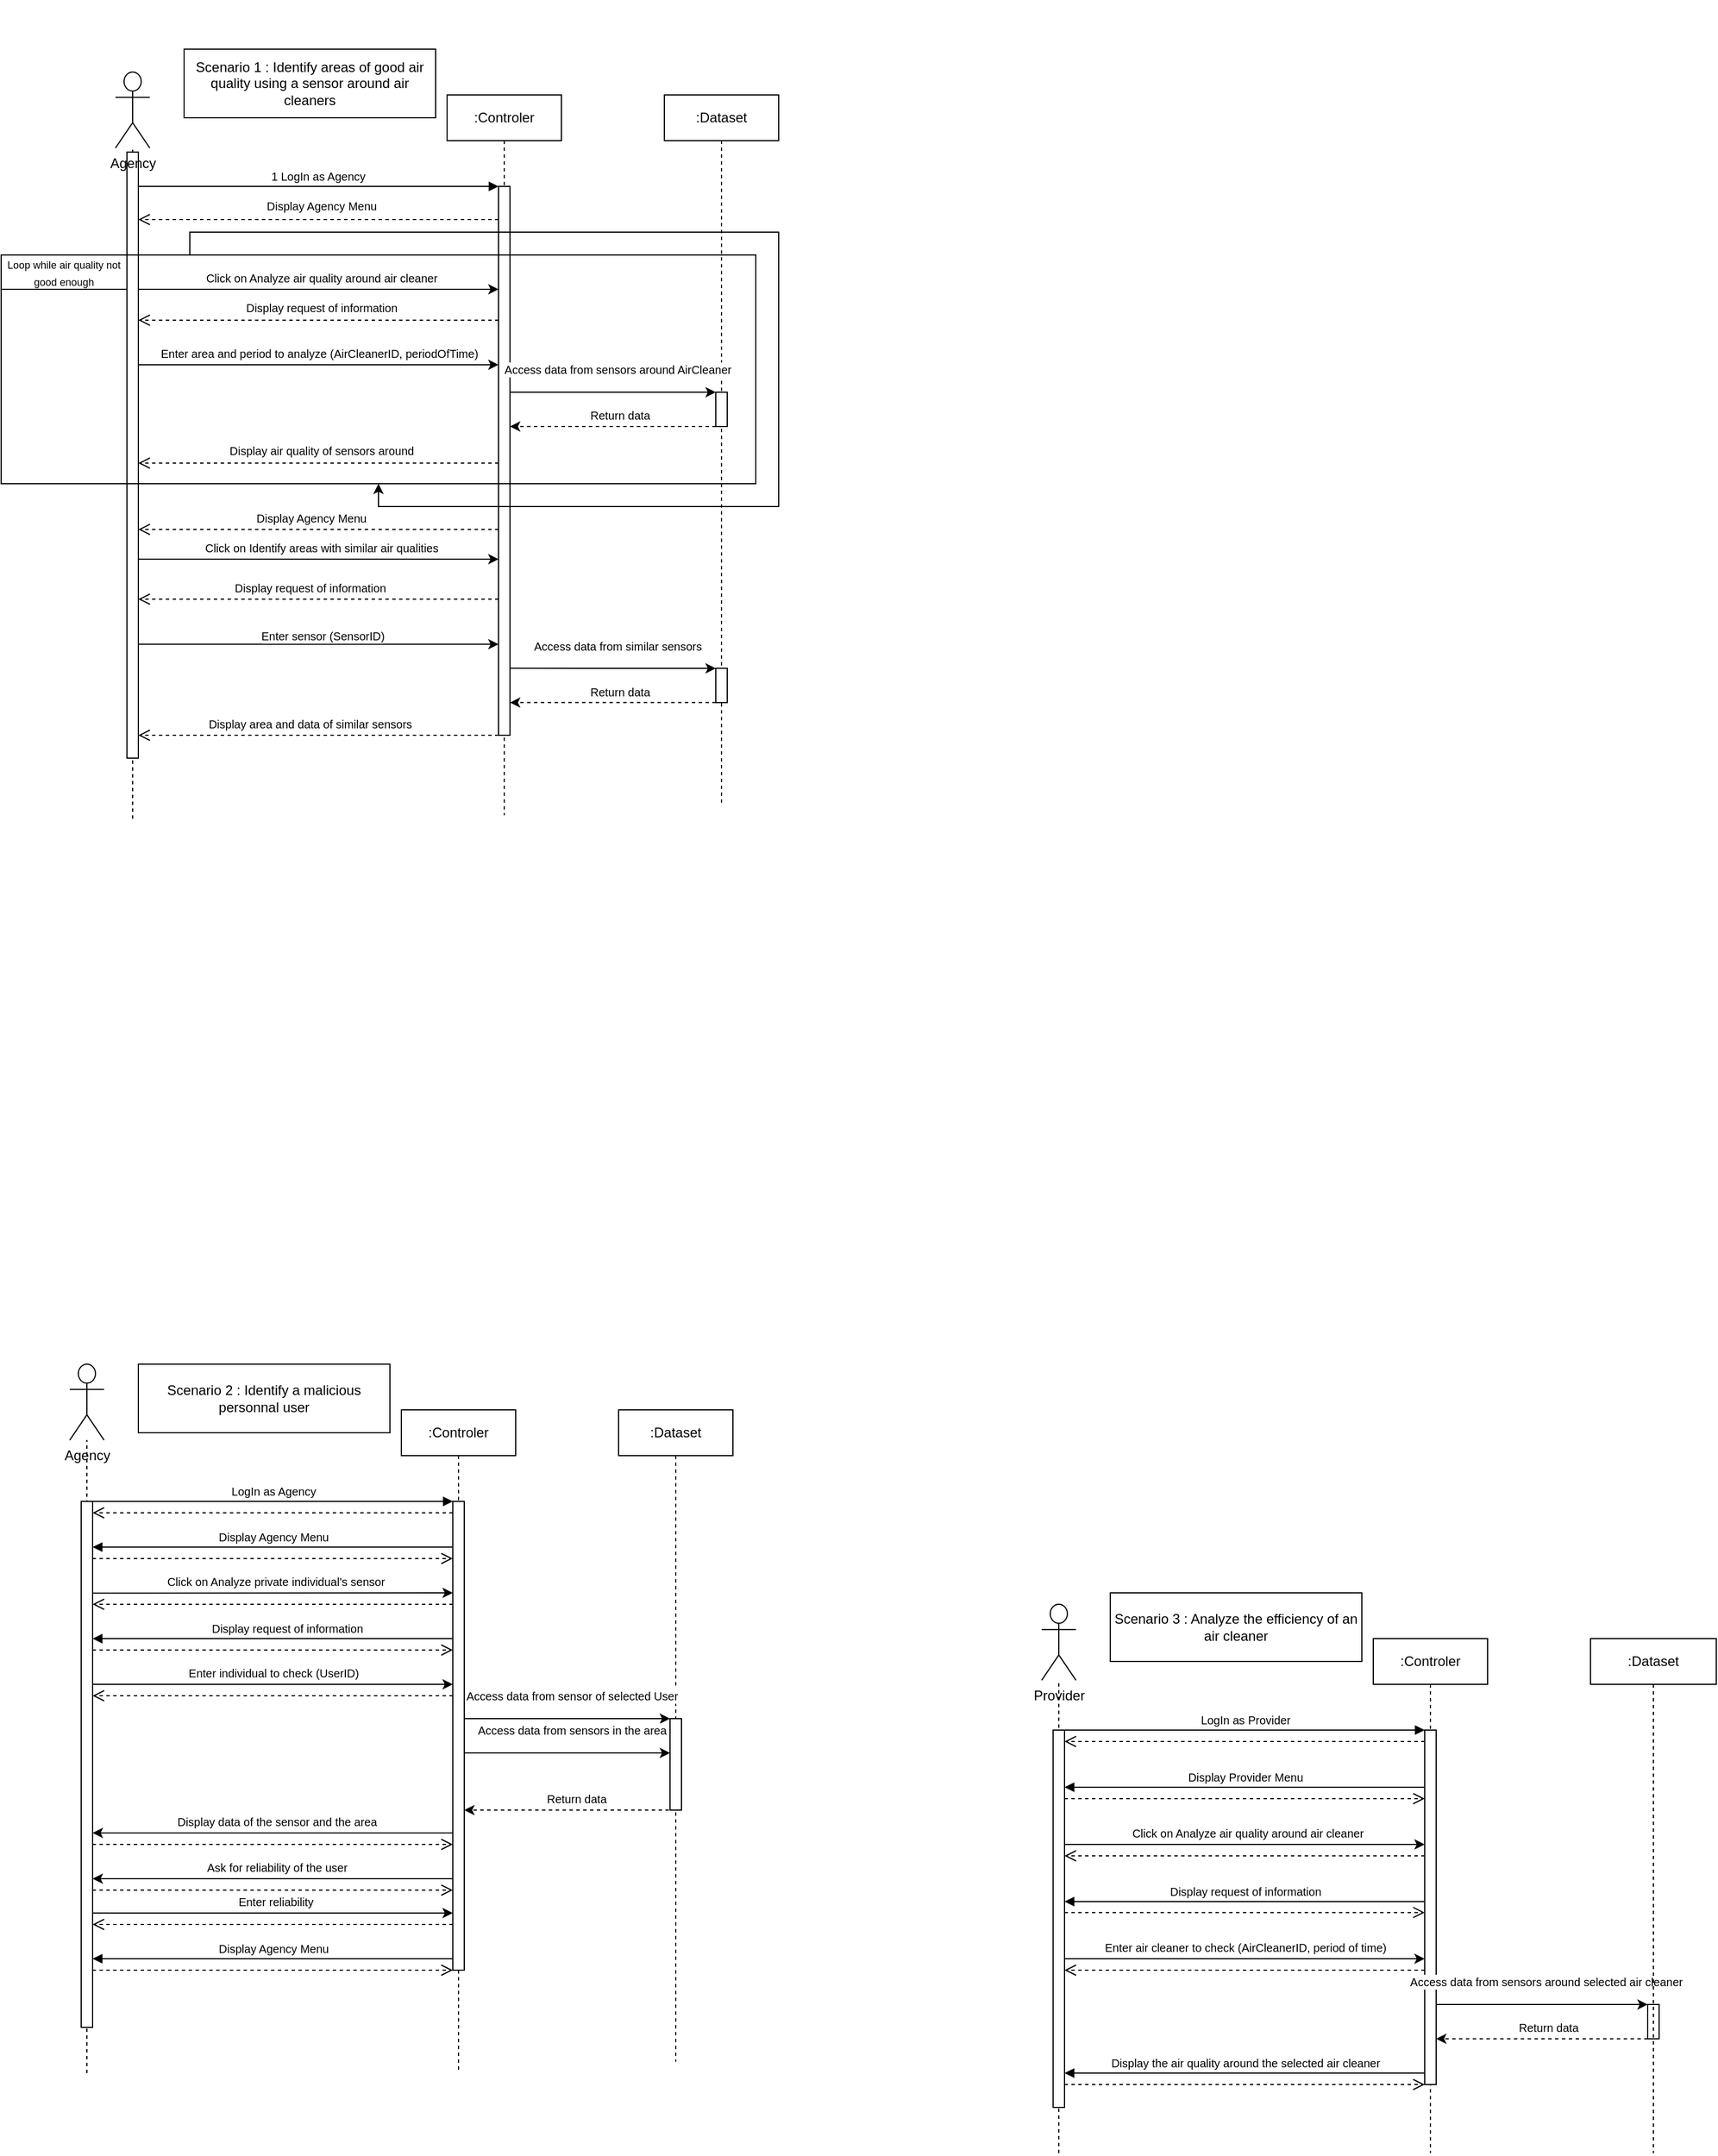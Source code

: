 <mxfile version="24.5.3" type="github">
  <diagram name="Page-1" id="2YBvvXClWsGukQMizWep">
    <mxGraphModel dx="1845" dy="1639" grid="1" gridSize="10" guides="1" tooltips="1" connect="1" arrows="1" fold="1" page="1" pageScale="1" pageWidth="850" pageHeight="1100" math="0" shadow="0">
      <root>
        <mxCell id="0" />
        <mxCell id="1" parent="0" />
        <mxCell id="IGTpVywdScjhedYOJICQ-6" value="" style="endArrow=none;dashed=1;html=1;rounded=0;" parent="1" target="IGTpVywdScjhedYOJICQ-1" edge="1">
          <mxGeometry width="50" height="50" relative="1" as="geometry">
            <mxPoint x="-615" y="693" as="sourcePoint" />
            <mxPoint x="-600" y="123" as="targetPoint" />
          </mxGeometry>
        </mxCell>
        <mxCell id="IGTpVywdScjhedYOJICQ-5" value="" style="group" parent="1" vertex="1" connectable="0">
          <mxGeometry x="-90" y="-23" width="580" height="690" as="geometry" />
        </mxCell>
        <mxCell id="aM9ryv3xv72pqoxQDRHE-2" value="" style="html=1;points=[];perimeter=orthogonalPerimeter;outlineConnect=0;targetShapes=umlLifeline;portConstraint=eastwest;newEdgeStyle={&quot;edgeStyle&quot;:&quot;elbowEdgeStyle&quot;,&quot;elbow&quot;:&quot;vertical&quot;,&quot;curved&quot;:0,&quot;rounded&quot;:0};" parent="IGTpVywdScjhedYOJICQ-5" vertex="1">
          <mxGeometry x="-530" y="133" width="10" height="530" as="geometry" />
        </mxCell>
        <mxCell id="aM9ryv3xv72pqoxQDRHE-7" value="&lt;font style=&quot;font-size: 10px;&quot;&gt;1 LogIn as Agency&lt;/font&gt;" style="html=1;verticalAlign=bottom;endArrow=block;edgeStyle=elbowEdgeStyle;elbow=vertical;curved=0;rounded=0;" parent="IGTpVywdScjhedYOJICQ-5" target="aM9ryv3xv72pqoxQDRHE-6" edge="1">
          <mxGeometry x="-0.002" relative="1" as="geometry">
            <mxPoint x="-520" y="163" as="sourcePoint" />
            <Array as="points">
              <mxPoint x="-290" y="163" />
            </Array>
            <mxPoint as="offset" />
          </mxGeometry>
        </mxCell>
        <mxCell id="IGTpVywdScjhedYOJICQ-1" value="&lt;div&gt;Agency&lt;/div&gt;&lt;div&gt;&lt;br&gt;&lt;/div&gt;" style="shape=umlActor;verticalLabelPosition=bottom;verticalAlign=top;html=1;outlineConnect=0;" parent="IGTpVywdScjhedYOJICQ-5" vertex="1">
          <mxGeometry x="-540" y="63" width="30" height="66.43" as="geometry" />
        </mxCell>
        <mxCell id="IGTpVywdScjhedYOJICQ-22" value="Scenario 1 : Identify areas of good air quality using a sensor around air cleaners" style="rounded=0;whiteSpace=wrap;html=1;" parent="IGTpVywdScjhedYOJICQ-5" vertex="1">
          <mxGeometry x="-480" y="43" width="220" height="60" as="geometry" />
        </mxCell>
        <mxCell id="aM9ryv3xv72pqoxQDRHE-5" value="&lt;div&gt;:Controler&lt;/div&gt;" style="shape=umlLifeline;perimeter=lifelinePerimeter;whiteSpace=wrap;html=1;container=0;dropTarget=0;collapsible=0;recursiveResize=0;outlineConnect=0;portConstraint=eastwest;newEdgeStyle={&quot;edgeStyle&quot;:&quot;elbowEdgeStyle&quot;,&quot;elbow&quot;:&quot;vertical&quot;,&quot;curved&quot;:0,&quot;rounded&quot;:0};" parent="IGTpVywdScjhedYOJICQ-5" vertex="1">
          <mxGeometry x="-250" y="83" width="100" height="630" as="geometry" />
        </mxCell>
        <mxCell id="aM9ryv3xv72pqoxQDRHE-6" value="" style="html=1;points=[];perimeter=orthogonalPerimeter;outlineConnect=0;targetShapes=umlLifeline;portConstraint=eastwest;newEdgeStyle={&quot;edgeStyle&quot;:&quot;elbowEdgeStyle&quot;,&quot;elbow&quot;:&quot;vertical&quot;,&quot;curved&quot;:0,&quot;rounded&quot;:0};" parent="aM9ryv3xv72pqoxQDRHE-5" vertex="1">
          <mxGeometry x="45" y="80" width="10" height="480" as="geometry" />
        </mxCell>
        <mxCell id="IGTpVywdScjhedYOJICQ-28" value="&lt;div&gt;:Dataset&lt;/div&gt;" style="shape=umlLifeline;perimeter=lifelinePerimeter;whiteSpace=wrap;html=1;container=0;dropTarget=0;collapsible=0;recursiveResize=0;outlineConnect=0;portConstraint=eastwest;newEdgeStyle={&quot;edgeStyle&quot;:&quot;elbowEdgeStyle&quot;,&quot;elbow&quot;:&quot;vertical&quot;,&quot;curved&quot;:0,&quot;rounded&quot;:0};" parent="IGTpVywdScjhedYOJICQ-5" vertex="1">
          <mxGeometry x="-60" y="83" width="100" height="620" as="geometry" />
        </mxCell>
        <mxCell id="IGTpVywdScjhedYOJICQ-29" value="" style="html=1;points=[];perimeter=orthogonalPerimeter;outlineConnect=0;targetShapes=umlLifeline;portConstraint=eastwest;newEdgeStyle={&quot;edgeStyle&quot;:&quot;elbowEdgeStyle&quot;,&quot;elbow&quot;:&quot;vertical&quot;,&quot;curved&quot;:0,&quot;rounded&quot;:0};" parent="IGTpVywdScjhedYOJICQ-5" vertex="1">
          <mxGeometry x="-15" y="343" width="10" height="30" as="geometry" />
        </mxCell>
        <mxCell id="IGTpVywdScjhedYOJICQ-8" style="edgeStyle=elbowEdgeStyle;rounded=0;orthogonalLoop=1;jettySize=auto;html=1;elbow=vertical;curved=0;" parent="IGTpVywdScjhedYOJICQ-5" edge="1">
          <mxGeometry relative="1" as="geometry">
            <mxPoint x="-520" y="253.0" as="sourcePoint" />
            <mxPoint x="-205" y="253.0" as="targetPoint" />
          </mxGeometry>
        </mxCell>
        <mxCell id="IGTpVywdScjhedYOJICQ-9" value="&lt;font style=&quot;font-size: 10px;&quot;&gt;Click on Analyze air quality around air cleaner&lt;/font&gt;" style="edgeLabel;html=1;align=center;verticalAlign=middle;resizable=0;points=[];" parent="IGTpVywdScjhedYOJICQ-8" vertex="1" connectable="0">
          <mxGeometry x="0.154" y="2" relative="1" as="geometry">
            <mxPoint x="-22" y="-8" as="offset" />
          </mxGeometry>
        </mxCell>
        <mxCell id="IGTpVywdScjhedYOJICQ-14" style="edgeStyle=elbowEdgeStyle;rounded=0;orthogonalLoop=1;jettySize=auto;html=1;elbow=vertical;curved=0;" parent="IGTpVywdScjhedYOJICQ-5" edge="1">
          <mxGeometry relative="1" as="geometry">
            <mxPoint x="-205" y="319" as="targetPoint" />
            <Array as="points">
              <mxPoint x="-310" y="319" />
              <mxPoint x="-360" y="339" />
              <mxPoint x="-310" y="319" />
              <mxPoint x="-360" y="319" />
            </Array>
            <mxPoint x="-520" y="319" as="sourcePoint" />
          </mxGeometry>
        </mxCell>
        <mxCell id="IGTpVywdScjhedYOJICQ-15" value="&lt;font style=&quot;font-size: 10px;&quot;&gt;Enter area and period to analyze (AirCleanerID, periodOfTime)&lt;br&gt;&lt;/font&gt;" style="edgeLabel;html=1;align=center;verticalAlign=middle;resizable=0;points=[];" parent="IGTpVywdScjhedYOJICQ-14" vertex="1" connectable="0">
          <mxGeometry x="0.084" relative="1" as="geometry">
            <mxPoint x="-13" y="-10" as="offset" />
          </mxGeometry>
        </mxCell>
        <mxCell id="IGTpVywdScjhedYOJICQ-23" style="edgeStyle=elbowEdgeStyle;rounded=0;orthogonalLoop=1;jettySize=auto;html=1;elbow=vertical;curved=0;" parent="IGTpVywdScjhedYOJICQ-5" edge="1">
          <mxGeometry relative="1" as="geometry">
            <mxPoint x="-520" y="563.43" as="sourcePoint" />
            <mxPoint x="-205" y="563.43" as="targetPoint" />
            <Array as="points">
              <mxPoint x="-310" y="563.43" />
              <mxPoint x="-330" y="533.43" />
            </Array>
          </mxGeometry>
        </mxCell>
        <mxCell id="IGTpVywdScjhedYOJICQ-37" value="&lt;font style=&quot;font-size: 10px;&quot;&gt;Enter sensor (SensorID)&lt;/font&gt;" style="edgeLabel;html=1;align=center;verticalAlign=middle;resizable=0;points=[];" parent="IGTpVywdScjhedYOJICQ-23" vertex="1" connectable="0">
          <mxGeometry x="0.019" y="1" relative="1" as="geometry">
            <mxPoint y="-7" as="offset" />
          </mxGeometry>
        </mxCell>
        <mxCell id="IGTpVywdScjhedYOJICQ-30" style="edgeStyle=elbowEdgeStyle;rounded=0;orthogonalLoop=1;jettySize=auto;html=1;elbow=vertical;curved=0;" parent="IGTpVywdScjhedYOJICQ-5" edge="1">
          <mxGeometry relative="1" as="geometry">
            <mxPoint x="-195.0" y="343" as="sourcePoint" />
            <mxPoint x="-15" y="343" as="targetPoint" />
          </mxGeometry>
        </mxCell>
        <mxCell id="IGTpVywdScjhedYOJICQ-31" value="&lt;font style=&quot;font-size: 10px;&quot;&gt;Access data from sensors around AirCleaner&lt;/font&gt;" style="edgeLabel;html=1;align=center;verticalAlign=middle;resizable=0;points=[];" parent="IGTpVywdScjhedYOJICQ-30" vertex="1" connectable="0">
          <mxGeometry x="-0.267" relative="1" as="geometry">
            <mxPoint x="28" y="-20" as="offset" />
          </mxGeometry>
        </mxCell>
        <mxCell id="IGTpVywdScjhedYOJICQ-32" style="edgeStyle=elbowEdgeStyle;rounded=0;orthogonalLoop=1;jettySize=auto;html=1;elbow=vertical;curved=0;dashed=1;" parent="IGTpVywdScjhedYOJICQ-5" edge="1">
          <mxGeometry relative="1" as="geometry">
            <mxPoint x="-15" y="372.997" as="sourcePoint" />
            <mxPoint x="-195" y="372.997" as="targetPoint" />
          </mxGeometry>
        </mxCell>
        <mxCell id="IGTpVywdScjhedYOJICQ-33" value="&lt;font style=&quot;font-size: 10px;&quot;&gt;Return data&lt;/font&gt;" style="edgeLabel;html=1;align=center;verticalAlign=middle;resizable=0;points=[];" parent="IGTpVywdScjhedYOJICQ-32" vertex="1" connectable="0">
          <mxGeometry x="-0.181" y="2" relative="1" as="geometry">
            <mxPoint x="-11" y="-12" as="offset" />
          </mxGeometry>
        </mxCell>
        <mxCell id="IGTpVywdScjhedYOJICQ-35" style="edgeStyle=elbowEdgeStyle;rounded=0;orthogonalLoop=1;jettySize=auto;html=1;elbow=vertical;curved=0;" parent="IGTpVywdScjhedYOJICQ-5" edge="1">
          <mxGeometry relative="1" as="geometry">
            <mxPoint x="-520" y="489.0" as="sourcePoint" />
            <mxPoint x="-205" y="489.0" as="targetPoint" />
          </mxGeometry>
        </mxCell>
        <mxCell id="IGTpVywdScjhedYOJICQ-36" value="&lt;font style=&quot;font-size: 10px;&quot;&gt;Click on Identify areas with similar air qualities&lt;br&gt;&lt;/font&gt;" style="edgeLabel;html=1;align=center;verticalAlign=middle;resizable=0;points=[];" parent="IGTpVywdScjhedYOJICQ-35" vertex="1" connectable="0">
          <mxGeometry x="0.154" y="2" relative="1" as="geometry">
            <mxPoint x="-22" y="-8" as="offset" />
          </mxGeometry>
        </mxCell>
        <mxCell id="IGTpVywdScjhedYOJICQ-57" value="&lt;font style=&quot;font-size: 9px;&quot;&gt;Loop while air quality not good enough&lt;/font&gt;" style="rounded=0;whiteSpace=wrap;html=1;" parent="IGTpVywdScjhedYOJICQ-5" vertex="1">
          <mxGeometry x="-640" y="223" width="110" height="30" as="geometry" />
        </mxCell>
        <mxCell id="IGTpVywdScjhedYOJICQ-40" value="" style="html=1;points=[];perimeter=orthogonalPerimeter;outlineConnect=0;targetShapes=umlLifeline;portConstraint=eastwest;newEdgeStyle={&quot;edgeStyle&quot;:&quot;elbowEdgeStyle&quot;,&quot;elbow&quot;:&quot;vertical&quot;,&quot;curved&quot;:0,&quot;rounded&quot;:0};" parent="IGTpVywdScjhedYOJICQ-5" vertex="1">
          <mxGeometry x="-15" y="584.43" width="10" height="30" as="geometry" />
        </mxCell>
        <mxCell id="IGTpVywdScjhedYOJICQ-45" style="edgeStyle=elbowEdgeStyle;rounded=0;orthogonalLoop=1;jettySize=auto;html=1;elbow=vertical;curved=0;" parent="IGTpVywdScjhedYOJICQ-5" edge="1">
          <mxGeometry relative="1" as="geometry">
            <mxPoint x="-195" y="584.433" as="sourcePoint" />
            <mxPoint x="-15" y="584.433" as="targetPoint" />
          </mxGeometry>
        </mxCell>
        <mxCell id="IGTpVywdScjhedYOJICQ-46" value="&lt;div&gt;&lt;font style=&quot;font-size: 10px;&quot;&gt;Access data from similar sensors&lt;/font&gt;&lt;/div&gt;" style="edgeLabel;html=1;align=center;verticalAlign=middle;resizable=0;points=[];" parent="IGTpVywdScjhedYOJICQ-45" vertex="1" connectable="0">
          <mxGeometry x="-0.267" relative="1" as="geometry">
            <mxPoint x="28" y="-20" as="offset" />
          </mxGeometry>
        </mxCell>
        <mxCell id="IGTpVywdScjhedYOJICQ-47" style="edgeStyle=elbowEdgeStyle;rounded=0;orthogonalLoop=1;jettySize=auto;html=1;elbow=vertical;curved=0;dashed=1;" parent="IGTpVywdScjhedYOJICQ-5" source="IGTpVywdScjhedYOJICQ-40" edge="1">
          <mxGeometry relative="1" as="geometry">
            <mxPoint x="-25" y="614.466" as="sourcePoint" />
            <mxPoint x="-195" y="614.43" as="targetPoint" />
            <Array as="points">
              <mxPoint x="-140" y="614.43" />
            </Array>
          </mxGeometry>
        </mxCell>
        <mxCell id="IGTpVywdScjhedYOJICQ-48" value="&lt;font style=&quot;font-size: 10px;&quot;&gt;Return data&lt;/font&gt;" style="edgeLabel;html=1;align=center;verticalAlign=middle;resizable=0;points=[];" parent="IGTpVywdScjhedYOJICQ-47" vertex="1" connectable="0">
          <mxGeometry x="-0.181" y="2" relative="1" as="geometry">
            <mxPoint x="-11" y="-12" as="offset" />
          </mxGeometry>
        </mxCell>
        <mxCell id="MR5gXrPEWaGG3n3_YcXf-1" value="" style="html=1;verticalAlign=bottom;endArrow=open;dashed=1;endSize=8;curved=0;rounded=0;" parent="IGTpVywdScjhedYOJICQ-5" edge="1">
          <mxGeometry relative="1" as="geometry">
            <mxPoint x="-205" y="192" as="sourcePoint" />
            <mxPoint x="-520" y="192" as="targetPoint" />
          </mxGeometry>
        </mxCell>
        <mxCell id="7rz7RjUByKyXcCNpzr0i-1" value="&lt;span style=&quot;font-size: 10px;&quot;&gt;Display Agency Menu&lt;/span&gt;" style="edgeLabel;html=1;align=center;verticalAlign=middle;resizable=0;points=[];" vertex="1" connectable="0" parent="MR5gXrPEWaGG3n3_YcXf-1">
          <mxGeometry x="-0.098" y="4" relative="1" as="geometry">
            <mxPoint x="-13" y="-16" as="offset" />
          </mxGeometry>
        </mxCell>
        <mxCell id="MR5gXrPEWaGG3n3_YcXf-10" value="" style="html=1;verticalAlign=bottom;endArrow=open;dashed=1;endSize=8;curved=0;rounded=0;" parent="IGTpVywdScjhedYOJICQ-5" edge="1">
          <mxGeometry relative="1" as="geometry">
            <mxPoint x="-205" y="280" as="sourcePoint" />
            <mxPoint x="-520" y="280" as="targetPoint" />
          </mxGeometry>
        </mxCell>
        <mxCell id="7rz7RjUByKyXcCNpzr0i-2" value="&lt;span style=&quot;font-size: 10px;&quot;&gt;Display request of information&lt;/span&gt;" style="edgeLabel;html=1;align=center;verticalAlign=middle;resizable=0;points=[];" vertex="1" connectable="0" parent="MR5gXrPEWaGG3n3_YcXf-10">
          <mxGeometry x="-0.384" y="-1" relative="1" as="geometry">
            <mxPoint x="-58" y="-10" as="offset" />
          </mxGeometry>
        </mxCell>
        <mxCell id="MR5gXrPEWaGG3n3_YcXf-17" value="" style="html=1;verticalAlign=bottom;endArrow=open;dashed=1;endSize=8;curved=0;rounded=0;" parent="IGTpVywdScjhedYOJICQ-5" edge="1">
          <mxGeometry relative="1" as="geometry">
            <mxPoint x="-205" y="463" as="sourcePoint" />
            <mxPoint x="-520" y="463" as="targetPoint" />
          </mxGeometry>
        </mxCell>
        <mxCell id="7rz7RjUByKyXcCNpzr0i-5" value="&lt;span style=&quot;font-size: 10px;&quot;&gt;Display Agency Menu&lt;/span&gt;" style="edgeLabel;html=1;align=center;verticalAlign=middle;resizable=0;points=[];" vertex="1" connectable="0" parent="MR5gXrPEWaGG3n3_YcXf-17">
          <mxGeometry x="0.121" y="1" relative="1" as="geometry">
            <mxPoint x="12" y="-11" as="offset" />
          </mxGeometry>
        </mxCell>
        <mxCell id="MR5gXrPEWaGG3n3_YcXf-18" value="" style="html=1;verticalAlign=bottom;endArrow=open;dashed=1;endSize=8;curved=0;rounded=0;" parent="IGTpVywdScjhedYOJICQ-5" edge="1">
          <mxGeometry relative="1" as="geometry">
            <mxPoint x="-205" y="524" as="sourcePoint" />
            <mxPoint x="-520" y="524" as="targetPoint" />
          </mxGeometry>
        </mxCell>
        <mxCell id="7rz7RjUByKyXcCNpzr0i-6" value="&lt;span style=&quot;font-size: 10px;&quot;&gt;Display request of information&lt;/span&gt;" style="edgeLabel;html=1;align=center;verticalAlign=middle;resizable=0;points=[];" vertex="1" connectable="0" parent="MR5gXrPEWaGG3n3_YcXf-18">
          <mxGeometry x="-0.124" y="-1" relative="1" as="geometry">
            <mxPoint x="-27" y="-9" as="offset" />
          </mxGeometry>
        </mxCell>
        <mxCell id="IGTpVywdScjhedYOJICQ-58" value=":Controler" style="shape=umlLifeline;perimeter=lifelinePerimeter;whiteSpace=wrap;html=1;container=0;dropTarget=0;collapsible=0;recursiveResize=0;outlineConnect=0;portConstraint=eastwest;newEdgeStyle={&quot;edgeStyle&quot;:&quot;elbowEdgeStyle&quot;,&quot;elbow&quot;:&quot;vertical&quot;,&quot;curved&quot;:0,&quot;rounded&quot;:0};" parent="1" vertex="1">
          <mxGeometry x="-380" y="1210" width="100" height="580" as="geometry" />
        </mxCell>
        <mxCell id="IGTpVywdScjhedYOJICQ-59" value="" style="html=1;points=[];perimeter=orthogonalPerimeter;outlineConnect=0;targetShapes=umlLifeline;portConstraint=eastwest;newEdgeStyle={&quot;edgeStyle&quot;:&quot;elbowEdgeStyle&quot;,&quot;elbow&quot;:&quot;vertical&quot;,&quot;curved&quot;:0,&quot;rounded&quot;:0};" parent="IGTpVywdScjhedYOJICQ-58" vertex="1">
          <mxGeometry x="45" y="80" width="10" height="410" as="geometry" />
        </mxCell>
        <mxCell id="IGTpVywdScjhedYOJICQ-60" value="&lt;font style=&quot;font-size: 10px;&quot;&gt;LogIn as Agency&lt;/font&gt;" style="html=1;verticalAlign=bottom;endArrow=block;edgeStyle=elbowEdgeStyle;elbow=vertical;curved=0;rounded=0;" parent="1" source="IGTpVywdScjhedYOJICQ-65" target="IGTpVywdScjhedYOJICQ-59" edge="1">
          <mxGeometry relative="1" as="geometry">
            <mxPoint x="-405" y="1300" as="sourcePoint" />
            <Array as="points">
              <mxPoint x="-420" y="1290" />
            </Array>
          </mxGeometry>
        </mxCell>
        <mxCell id="IGTpVywdScjhedYOJICQ-61" value="&lt;font style=&quot;font-size: 10px;&quot;&gt;Display Agency Menu&lt;/font&gt;" style="html=1;verticalAlign=bottom;endArrow=block;edgeStyle=elbowEdgeStyle;elbow=vertical;curved=0;rounded=0;" parent="1" edge="1">
          <mxGeometry relative="1" as="geometry">
            <mxPoint x="-335" y="1330" as="sourcePoint" />
            <Array as="points">
              <mxPoint x="-540" y="1330" />
              <mxPoint x="-410" y="1350" />
            </Array>
            <mxPoint x="-650" y="1330" as="targetPoint" />
          </mxGeometry>
        </mxCell>
        <mxCell id="IGTpVywdScjhedYOJICQ-62" value="" style="endArrow=none;dashed=1;html=1;rounded=0;" parent="1" target="IGTpVywdScjhedYOJICQ-64" edge="1">
          <mxGeometry width="50" height="50" relative="1" as="geometry">
            <mxPoint x="-655" y="1790" as="sourcePoint" />
            <mxPoint x="-660" y="1270" as="targetPoint" />
          </mxGeometry>
        </mxCell>
        <mxCell id="IGTpVywdScjhedYOJICQ-63" value="" style="group" parent="1" vertex="1" connectable="0">
          <mxGeometry x="-110" y="1100" width="880" height="760" as="geometry" />
        </mxCell>
        <mxCell id="IGTpVywdScjhedYOJICQ-65" value="" style="html=1;points=[];perimeter=orthogonalPerimeter;outlineConnect=0;targetShapes=umlLifeline;portConstraint=eastwest;newEdgeStyle={&quot;edgeStyle&quot;:&quot;elbowEdgeStyle&quot;,&quot;elbow&quot;:&quot;vertical&quot;,&quot;curved&quot;:0,&quot;rounded&quot;:0};" parent="IGTpVywdScjhedYOJICQ-63" vertex="1">
          <mxGeometry x="-550" y="190" width="10" height="460" as="geometry" />
        </mxCell>
        <mxCell id="IGTpVywdScjhedYOJICQ-87" value="&lt;font style=&quot;font-size: 10px;&quot;&gt;Display Agency Menu&lt;/font&gt;" style="html=1;verticalAlign=bottom;endArrow=block;edgeStyle=elbowEdgeStyle;elbow=vertical;curved=0;rounded=0;" parent="IGTpVywdScjhedYOJICQ-63" edge="1">
          <mxGeometry relative="1" as="geometry">
            <mxPoint x="-225" y="590" as="sourcePoint" />
            <Array as="points">
              <mxPoint x="-430" y="590" />
              <mxPoint x="-300" y="610" />
            </Array>
            <mxPoint x="-540" y="590" as="targetPoint" />
          </mxGeometry>
        </mxCell>
        <mxCell id="IGTpVywdScjhedYOJICQ-71" style="edgeStyle=elbowEdgeStyle;rounded=0;orthogonalLoop=1;jettySize=auto;html=1;elbow=vertical;curved=0;" parent="IGTpVywdScjhedYOJICQ-63" edge="1">
          <mxGeometry relative="1" as="geometry">
            <mxPoint x="-225" y="480.043" as="sourcePoint" />
            <mxPoint x="-540" y="480.043" as="targetPoint" />
          </mxGeometry>
        </mxCell>
        <mxCell id="IGTpVywdScjhedYOJICQ-72" value="&lt;font style=&quot;font-size: 10px;&quot;&gt;Display data of the sensor and the area &lt;/font&gt;" style="edgeLabel;html=1;align=center;verticalAlign=middle;resizable=0;points=[];" parent="IGTpVywdScjhedYOJICQ-71" vertex="1" connectable="0">
          <mxGeometry x="-0.113" y="-2" relative="1" as="geometry">
            <mxPoint x="-15" y="-8" as="offset" />
          </mxGeometry>
        </mxCell>
        <mxCell id="IGTpVywdScjhedYOJICQ-95" style="edgeStyle=elbowEdgeStyle;rounded=0;orthogonalLoop=1;jettySize=auto;html=1;elbow=vertical;curved=0;" parent="IGTpVywdScjhedYOJICQ-63" edge="1">
          <mxGeometry relative="1" as="geometry">
            <mxPoint x="-225" y="520.003" as="sourcePoint" />
            <mxPoint x="-540" y="520.003" as="targetPoint" />
          </mxGeometry>
        </mxCell>
        <mxCell id="IGTpVywdScjhedYOJICQ-96" value="&lt;font style=&quot;font-size: 10px;&quot;&gt;Ask for reliability of the user&lt;/font&gt;" style="edgeLabel;html=1;align=center;verticalAlign=middle;resizable=0;points=[];" parent="IGTpVywdScjhedYOJICQ-95" vertex="1" connectable="0">
          <mxGeometry x="-0.113" y="-2" relative="1" as="geometry">
            <mxPoint x="-15" y="-8" as="offset" />
          </mxGeometry>
        </mxCell>
        <mxCell id="IGTpVywdScjhedYOJICQ-97" style="edgeStyle=elbowEdgeStyle;rounded=0;orthogonalLoop=1;jettySize=auto;html=1;elbow=vertical;curved=0;" parent="IGTpVywdScjhedYOJICQ-63" edge="1">
          <mxGeometry relative="1" as="geometry">
            <mxPoint x="-540" y="550.0" as="sourcePoint" />
            <mxPoint x="-225" y="550.0" as="targetPoint" />
          </mxGeometry>
        </mxCell>
        <mxCell id="IGTpVywdScjhedYOJICQ-98" value="&lt;font style=&quot;font-size: 10px;&quot;&gt;Enter reliability&lt;/font&gt;" style="edgeLabel;html=1;align=center;verticalAlign=middle;resizable=0;points=[];" parent="IGTpVywdScjhedYOJICQ-97" vertex="1" connectable="0">
          <mxGeometry x="0.154" y="2" relative="1" as="geometry">
            <mxPoint x="-22" y="-8" as="offset" />
          </mxGeometry>
        </mxCell>
        <mxCell id="IGTpVywdScjhedYOJICQ-85" style="edgeStyle=elbowEdgeStyle;rounded=0;orthogonalLoop=1;jettySize=auto;html=1;elbow=vertical;curved=0;dashed=1;" parent="IGTpVywdScjhedYOJICQ-63" edge="1">
          <mxGeometry relative="1" as="geometry">
            <mxPoint x="-30" y="459.997" as="sourcePoint" />
            <mxPoint x="-215" y="460.167" as="targetPoint" />
          </mxGeometry>
        </mxCell>
        <mxCell id="IGTpVywdScjhedYOJICQ-86" value="&lt;font style=&quot;font-size: 10px;&quot;&gt;Return data&lt;/font&gt;" style="edgeLabel;html=1;align=center;verticalAlign=middle;resizable=0;points=[];" parent="IGTpVywdScjhedYOJICQ-85" vertex="1" connectable="0">
          <mxGeometry x="-0.181" y="2" relative="1" as="geometry">
            <mxPoint x="-11" y="-12" as="offset" />
          </mxGeometry>
        </mxCell>
        <mxCell id="MR5gXrPEWaGG3n3_YcXf-25" value="" style="html=1;verticalAlign=bottom;endArrow=open;dashed=1;endSize=8;curved=0;rounded=0;" parent="IGTpVywdScjhedYOJICQ-63" edge="1">
          <mxGeometry relative="1" as="geometry">
            <mxPoint x="-540" y="490" as="sourcePoint" />
            <mxPoint x="-225" y="490" as="targetPoint" />
          </mxGeometry>
        </mxCell>
        <mxCell id="MR5gXrPEWaGG3n3_YcXf-26" value="" style="html=1;verticalAlign=bottom;endArrow=open;dashed=1;endSize=8;curved=0;rounded=0;" parent="IGTpVywdScjhedYOJICQ-63" edge="1">
          <mxGeometry relative="1" as="geometry">
            <mxPoint x="-540" y="530" as="sourcePoint" />
            <mxPoint x="-225" y="530" as="targetPoint" />
          </mxGeometry>
        </mxCell>
        <mxCell id="MR5gXrPEWaGG3n3_YcXf-27" value="" style="html=1;verticalAlign=bottom;endArrow=open;dashed=1;endSize=8;curved=0;rounded=0;" parent="IGTpVywdScjhedYOJICQ-63" edge="1">
          <mxGeometry relative="1" as="geometry">
            <mxPoint x="-540" y="600" as="sourcePoint" />
            <mxPoint x="-225" y="600" as="targetPoint" />
          </mxGeometry>
        </mxCell>
        <mxCell id="MR5gXrPEWaGG3n3_YcXf-28" value="" style="html=1;verticalAlign=bottom;endArrow=open;dashed=1;endSize=8;curved=0;rounded=0;" parent="IGTpVywdScjhedYOJICQ-63" edge="1">
          <mxGeometry relative="1" as="geometry">
            <mxPoint x="-225" y="560" as="sourcePoint" />
            <mxPoint x="-540" y="560" as="targetPoint" />
          </mxGeometry>
        </mxCell>
        <mxCell id="IGTpVywdScjhedYOJICQ-146" value="&lt;div&gt;:Controler&lt;/div&gt;" style="shape=umlLifeline;perimeter=lifelinePerimeter;whiteSpace=wrap;html=1;container=0;dropTarget=0;collapsible=0;recursiveResize=0;outlineConnect=0;portConstraint=eastwest;newEdgeStyle={&quot;edgeStyle&quot;:&quot;elbowEdgeStyle&quot;,&quot;elbow&quot;:&quot;vertical&quot;,&quot;curved&quot;:0,&quot;rounded&quot;:0};" parent="IGTpVywdScjhedYOJICQ-63" vertex="1">
          <mxGeometry x="580" y="310" width="100" height="450" as="geometry" />
        </mxCell>
        <mxCell id="IGTpVywdScjhedYOJICQ-147" value="" style="html=1;points=[];perimeter=orthogonalPerimeter;outlineConnect=0;targetShapes=umlLifeline;portConstraint=eastwest;newEdgeStyle={&quot;edgeStyle&quot;:&quot;elbowEdgeStyle&quot;,&quot;elbow&quot;:&quot;vertical&quot;,&quot;curved&quot;:0,&quot;rounded&quot;:0};" parent="IGTpVywdScjhedYOJICQ-146" vertex="1">
          <mxGeometry x="45" y="80" width="10" height="310" as="geometry" />
        </mxCell>
        <mxCell id="IGTpVywdScjhedYOJICQ-148" value="&lt;font style=&quot;font-size: 10px;&quot;&gt;LogIn as Provider&lt;br&gt;&lt;/font&gt;" style="html=1;verticalAlign=bottom;endArrow=block;edgeStyle=elbowEdgeStyle;elbow=vertical;curved=0;rounded=0;" parent="IGTpVywdScjhedYOJICQ-63" source="IGTpVywdScjhedYOJICQ-153" target="IGTpVywdScjhedYOJICQ-147" edge="1">
          <mxGeometry relative="1" as="geometry">
            <mxPoint x="555" y="400" as="sourcePoint" />
            <Array as="points">
              <mxPoint x="540" y="390" />
            </Array>
          </mxGeometry>
        </mxCell>
        <mxCell id="IGTpVywdScjhedYOJICQ-150" value="" style="endArrow=none;dashed=1;html=1;rounded=0;" parent="IGTpVywdScjhedYOJICQ-63" target="IGTpVywdScjhedYOJICQ-152" edge="1">
          <mxGeometry width="50" height="50" relative="1" as="geometry">
            <mxPoint x="305" y="760" as="sourcePoint" />
            <mxPoint x="300" y="370" as="targetPoint" />
          </mxGeometry>
        </mxCell>
        <mxCell id="IGTpVywdScjhedYOJICQ-152" value="&lt;div&gt;Provider&lt;/div&gt;&lt;div&gt;&lt;br&gt;&lt;/div&gt;" style="shape=umlActor;verticalLabelPosition=bottom;verticalAlign=top;html=1;outlineConnect=0;" parent="IGTpVywdScjhedYOJICQ-63" vertex="1">
          <mxGeometry x="290" y="280" width="30" height="66.43" as="geometry" />
        </mxCell>
        <mxCell id="IGTpVywdScjhedYOJICQ-153" value="" style="html=1;points=[];perimeter=orthogonalPerimeter;outlineConnect=0;targetShapes=umlLifeline;portConstraint=eastwest;newEdgeStyle={&quot;edgeStyle&quot;:&quot;elbowEdgeStyle&quot;,&quot;elbow&quot;:&quot;vertical&quot;,&quot;curved&quot;:0,&quot;rounded&quot;:0};" parent="IGTpVywdScjhedYOJICQ-63" vertex="1">
          <mxGeometry x="300" y="390" width="10" height="330" as="geometry" />
        </mxCell>
        <mxCell id="IGTpVywdScjhedYOJICQ-149" value="&lt;font style=&quot;font-size: 10px;&quot;&gt;Display Provider Menu&lt;/font&gt;" style="html=1;verticalAlign=bottom;endArrow=block;edgeStyle=elbowEdgeStyle;elbow=vertical;curved=0;rounded=0;" parent="IGTpVywdScjhedYOJICQ-63" edge="1">
          <mxGeometry relative="1" as="geometry">
            <mxPoint x="625" y="440" as="sourcePoint" />
            <Array as="points">
              <mxPoint x="420" y="440" />
              <mxPoint x="550" y="460" />
            </Array>
            <mxPoint x="310" y="440" as="targetPoint" />
          </mxGeometry>
        </mxCell>
        <mxCell id="UDuQPQC3TmrBoOHrM4zS-1" value="&lt;font style=&quot;font-size: 10px;&quot;&gt;Display the air quality around the selected air cleaner&lt;br&gt;&lt;/font&gt;" style="html=1;verticalAlign=bottom;endArrow=block;edgeStyle=elbowEdgeStyle;elbow=vertical;curved=0;rounded=0;" parent="IGTpVywdScjhedYOJICQ-63" edge="1">
          <mxGeometry relative="1" as="geometry">
            <mxPoint x="625" y="690" as="sourcePoint" />
            <Array as="points">
              <mxPoint x="420" y="690" />
              <mxPoint x="550" y="710" />
            </Array>
            <mxPoint x="310" y="690" as="targetPoint" />
          </mxGeometry>
        </mxCell>
        <mxCell id="IGTpVywdScjhedYOJICQ-173" style="edgeStyle=elbowEdgeStyle;rounded=0;orthogonalLoop=1;jettySize=auto;html=1;elbow=vertical;curved=0;" parent="IGTpVywdScjhedYOJICQ-63" edge="1">
          <mxGeometry relative="1" as="geometry">
            <mxPoint x="310" y="490.0" as="sourcePoint" />
            <mxPoint x="625" y="490.0" as="targetPoint" />
          </mxGeometry>
        </mxCell>
        <mxCell id="IGTpVywdScjhedYOJICQ-174" value="&lt;font style=&quot;font-size: 10px;&quot;&gt;Click on Analyze air quality around air cleaner&lt;br&gt;&lt;/font&gt;" style="edgeLabel;html=1;align=center;verticalAlign=middle;resizable=0;points=[];" parent="IGTpVywdScjhedYOJICQ-173" vertex="1" connectable="0">
          <mxGeometry x="0.154" y="2" relative="1" as="geometry">
            <mxPoint x="-22" y="-8" as="offset" />
          </mxGeometry>
        </mxCell>
        <mxCell id="IGTpVywdScjhedYOJICQ-175" style="edgeStyle=elbowEdgeStyle;rounded=0;orthogonalLoop=1;jettySize=auto;html=1;elbow=vertical;curved=0;" parent="IGTpVywdScjhedYOJICQ-63" edge="1">
          <mxGeometry relative="1" as="geometry">
            <mxPoint x="625" y="590.0" as="targetPoint" />
            <Array as="points">
              <mxPoint x="520" y="590" />
              <mxPoint x="470" y="610" />
              <mxPoint x="520" y="590" />
              <mxPoint x="470" y="590" />
            </Array>
            <mxPoint x="310" y="590.0" as="sourcePoint" />
          </mxGeometry>
        </mxCell>
        <mxCell id="IGTpVywdScjhedYOJICQ-176" value="&lt;font style=&quot;font-size: 10px;&quot;&gt;Enter air cleaner to check (AirCleanerID, period of time)&lt;br&gt;&lt;/font&gt;" style="edgeLabel;html=1;align=center;verticalAlign=middle;resizable=0;points=[];" parent="IGTpVywdScjhedYOJICQ-175" vertex="1" connectable="0">
          <mxGeometry x="0.084" relative="1" as="geometry">
            <mxPoint x="-13" y="-10" as="offset" />
          </mxGeometry>
        </mxCell>
        <mxCell id="IGTpVywdScjhedYOJICQ-179" value="" style="html=1;points=[];perimeter=orthogonalPerimeter;outlineConnect=0;targetShapes=umlLifeline;portConstraint=eastwest;newEdgeStyle={&quot;edgeStyle&quot;:&quot;elbowEdgeStyle&quot;,&quot;elbow&quot;:&quot;vertical&quot;,&quot;curved&quot;:0,&quot;rounded&quot;:0};" parent="IGTpVywdScjhedYOJICQ-63" vertex="1">
          <mxGeometry x="820" y="630" width="10" height="30" as="geometry" />
        </mxCell>
        <mxCell id="IGTpVywdScjhedYOJICQ-180" style="edgeStyle=elbowEdgeStyle;rounded=0;orthogonalLoop=1;jettySize=auto;html=1;elbow=vertical;curved=0;" parent="IGTpVywdScjhedYOJICQ-63" target="IGTpVywdScjhedYOJICQ-179" edge="1">
          <mxGeometry relative="1" as="geometry">
            <mxPoint x="635.0" y="630" as="sourcePoint" />
            <mxPoint x="815" y="630" as="targetPoint" />
          </mxGeometry>
        </mxCell>
        <mxCell id="IGTpVywdScjhedYOJICQ-181" value="&lt;font style=&quot;font-size: 10px;&quot;&gt;Access data from sensors around selected air cleaner&lt;br&gt;&lt;/font&gt;" style="edgeLabel;html=1;align=center;verticalAlign=middle;resizable=0;points=[];" parent="IGTpVywdScjhedYOJICQ-180" vertex="1" connectable="0">
          <mxGeometry x="-0.267" relative="1" as="geometry">
            <mxPoint x="28" y="-20" as="offset" />
          </mxGeometry>
        </mxCell>
        <mxCell id="IGTpVywdScjhedYOJICQ-182" style="edgeStyle=elbowEdgeStyle;rounded=0;orthogonalLoop=1;jettySize=auto;html=1;elbow=vertical;curved=0;dashed=1;" parent="IGTpVywdScjhedYOJICQ-63" source="IGTpVywdScjhedYOJICQ-179" edge="1">
          <mxGeometry relative="1" as="geometry">
            <mxPoint x="815" y="659.997" as="sourcePoint" />
            <mxPoint x="635" y="659.997" as="targetPoint" />
          </mxGeometry>
        </mxCell>
        <mxCell id="IGTpVywdScjhedYOJICQ-183" value="&lt;font style=&quot;font-size: 10px;&quot;&gt;Return data&lt;/font&gt;" style="edgeLabel;html=1;align=center;verticalAlign=middle;resizable=0;points=[];" parent="IGTpVywdScjhedYOJICQ-182" vertex="1" connectable="0">
          <mxGeometry x="-0.181" y="2" relative="1" as="geometry">
            <mxPoint x="-11" y="-12" as="offset" />
          </mxGeometry>
        </mxCell>
        <mxCell id="IGTpVywdScjhedYOJICQ-184" value="&lt;font style=&quot;font-size: 10px;&quot;&gt;Display request of information&lt;br&gt;&lt;/font&gt;" style="html=1;verticalAlign=bottom;endArrow=block;edgeStyle=elbowEdgeStyle;elbow=vertical;curved=0;rounded=0;" parent="IGTpVywdScjhedYOJICQ-63" edge="1">
          <mxGeometry relative="1" as="geometry">
            <mxPoint x="625" y="540" as="sourcePoint" />
            <Array as="points">
              <mxPoint x="420" y="540" />
              <mxPoint x="550" y="560" />
            </Array>
            <mxPoint x="310" y="540" as="targetPoint" />
          </mxGeometry>
        </mxCell>
        <mxCell id="MR5gXrPEWaGG3n3_YcXf-29" value="" style="html=1;verticalAlign=bottom;endArrow=open;dashed=1;endSize=8;curved=0;rounded=0;" parent="IGTpVywdScjhedYOJICQ-63" edge="1">
          <mxGeometry relative="1" as="geometry">
            <mxPoint x="310" y="450" as="sourcePoint" />
            <mxPoint x="625" y="450" as="targetPoint" />
          </mxGeometry>
        </mxCell>
        <mxCell id="MR5gXrPEWaGG3n3_YcXf-30" value="" style="html=1;verticalAlign=bottom;endArrow=open;dashed=1;endSize=8;curved=0;rounded=0;" parent="IGTpVywdScjhedYOJICQ-63" edge="1">
          <mxGeometry relative="1" as="geometry">
            <mxPoint x="310" y="549.58" as="sourcePoint" />
            <mxPoint x="625" y="549.58" as="targetPoint" />
          </mxGeometry>
        </mxCell>
        <mxCell id="MR5gXrPEWaGG3n3_YcXf-31" value="" style="html=1;verticalAlign=bottom;endArrow=open;dashed=1;endSize=8;curved=0;rounded=0;" parent="IGTpVywdScjhedYOJICQ-63" edge="1">
          <mxGeometry relative="1" as="geometry">
            <mxPoint x="310" y="700" as="sourcePoint" />
            <mxPoint x="625" y="700" as="targetPoint" />
          </mxGeometry>
        </mxCell>
        <mxCell id="MR5gXrPEWaGG3n3_YcXf-34" value="" style="html=1;verticalAlign=bottom;endArrow=open;dashed=1;endSize=8;curved=0;rounded=0;" parent="IGTpVywdScjhedYOJICQ-63" edge="1">
          <mxGeometry relative="1" as="geometry">
            <mxPoint x="625" y="400" as="sourcePoint" />
            <mxPoint x="310" y="400" as="targetPoint" />
          </mxGeometry>
        </mxCell>
        <mxCell id="MR5gXrPEWaGG3n3_YcXf-35" value="" style="html=1;verticalAlign=bottom;endArrow=open;dashed=1;endSize=8;curved=0;rounded=0;" parent="IGTpVywdScjhedYOJICQ-63" edge="1">
          <mxGeometry relative="1" as="geometry">
            <mxPoint x="625" y="500" as="sourcePoint" />
            <mxPoint x="310" y="500" as="targetPoint" />
          </mxGeometry>
        </mxCell>
        <mxCell id="MR5gXrPEWaGG3n3_YcXf-36" value="" style="html=1;verticalAlign=bottom;endArrow=open;dashed=1;endSize=8;curved=0;rounded=0;" parent="IGTpVywdScjhedYOJICQ-63" edge="1">
          <mxGeometry relative="1" as="geometry">
            <mxPoint x="625" y="600" as="sourcePoint" />
            <mxPoint x="310" y="600" as="targetPoint" />
          </mxGeometry>
        </mxCell>
        <mxCell id="IGTpVywdScjhedYOJICQ-177" value="Scenario 3 : Analyze the efficiency of an air cleaner" style="rounded=0;whiteSpace=wrap;html=1;" parent="IGTpVywdScjhedYOJICQ-63" vertex="1">
          <mxGeometry x="350" y="270" width="220" height="60" as="geometry" />
        </mxCell>
        <mxCell id="IGTpVywdScjhedYOJICQ-178" value="&lt;div&gt;:Dataset&lt;/div&gt;" style="shape=umlLifeline;perimeter=lifelinePerimeter;whiteSpace=wrap;html=1;container=0;dropTarget=0;collapsible=0;recursiveResize=0;outlineConnect=0;portConstraint=eastwest;newEdgeStyle={&quot;edgeStyle&quot;:&quot;elbowEdgeStyle&quot;,&quot;elbow&quot;:&quot;vertical&quot;,&quot;curved&quot;:0,&quot;rounded&quot;:0};" parent="IGTpVywdScjhedYOJICQ-63" vertex="1">
          <mxGeometry x="770" y="310" width="110" height="450" as="geometry" />
        </mxCell>
        <mxCell id="IGTpVywdScjhedYOJICQ-67" style="edgeStyle=elbowEdgeStyle;rounded=0;orthogonalLoop=1;jettySize=auto;html=1;elbow=vertical;curved=0;" parent="1" edge="1">
          <mxGeometry relative="1" as="geometry">
            <mxPoint x="-650" y="1370.23" as="sourcePoint" />
            <mxPoint x="-335" y="1370.23" as="targetPoint" />
          </mxGeometry>
        </mxCell>
        <mxCell id="IGTpVywdScjhedYOJICQ-68" value="&lt;font style=&quot;font-size: 10px;&quot;&gt;Click on Analyze private individual&#39;s sensor&lt;br&gt;&lt;/font&gt;" style="edgeLabel;html=1;align=center;verticalAlign=middle;resizable=0;points=[];" parent="IGTpVywdScjhedYOJICQ-67" vertex="1" connectable="0">
          <mxGeometry x="0.154" y="2" relative="1" as="geometry">
            <mxPoint x="-22" y="-8" as="offset" />
          </mxGeometry>
        </mxCell>
        <mxCell id="IGTpVywdScjhedYOJICQ-69" style="edgeStyle=elbowEdgeStyle;rounded=0;orthogonalLoop=1;jettySize=auto;html=1;elbow=vertical;curved=0;" parent="1" edge="1">
          <mxGeometry relative="1" as="geometry">
            <mxPoint x="-335" y="1450" as="targetPoint" />
            <Array as="points">
              <mxPoint x="-440" y="1450" />
              <mxPoint x="-490" y="1470" />
              <mxPoint x="-440" y="1450" />
              <mxPoint x="-490" y="1450" />
            </Array>
            <mxPoint x="-650" y="1450" as="sourcePoint" />
          </mxGeometry>
        </mxCell>
        <mxCell id="IGTpVywdScjhedYOJICQ-70" value="&lt;font style=&quot;font-size: 10px;&quot;&gt;Enter individual to check (UserID)&lt;br&gt;&lt;/font&gt;" style="edgeLabel;html=1;align=center;verticalAlign=middle;resizable=0;points=[];" parent="IGTpVywdScjhedYOJICQ-69" vertex="1" connectable="0">
          <mxGeometry x="0.084" relative="1" as="geometry">
            <mxPoint x="-13" y="-10" as="offset" />
          </mxGeometry>
        </mxCell>
        <mxCell id="IGTpVywdScjhedYOJICQ-76" value="&lt;div&gt;:Dataset&lt;/div&gt;" style="shape=umlLifeline;perimeter=lifelinePerimeter;whiteSpace=wrap;html=1;container=0;dropTarget=0;collapsible=0;recursiveResize=0;outlineConnect=0;portConstraint=eastwest;newEdgeStyle={&quot;edgeStyle&quot;:&quot;elbowEdgeStyle&quot;,&quot;elbow&quot;:&quot;vertical&quot;,&quot;curved&quot;:0,&quot;rounded&quot;:0};size=40;" parent="1" vertex="1">
          <mxGeometry x="-190" y="1210" width="100" height="570" as="geometry" />
        </mxCell>
        <mxCell id="IGTpVywdScjhedYOJICQ-73" value="Scenario 2 : Identify a malicious personnal user" style="rounded=0;whiteSpace=wrap;html=1;" parent="1" vertex="1">
          <mxGeometry x="-610" y="1170" width="220" height="60" as="geometry" />
        </mxCell>
        <mxCell id="IGTpVywdScjhedYOJICQ-83" style="edgeStyle=elbowEdgeStyle;rounded=0;orthogonalLoop=1;jettySize=auto;html=1;elbow=vertical;curved=0;" parent="1" edge="1">
          <mxGeometry relative="1" as="geometry">
            <mxPoint x="-325.0" y="1480" as="sourcePoint" />
            <mxPoint x="-145" y="1480" as="targetPoint" />
          </mxGeometry>
        </mxCell>
        <mxCell id="IGTpVywdScjhedYOJICQ-84" value="&lt;font style=&quot;font-size: 10px;&quot;&gt;Access data from sensor of selected User&lt;br&gt;&lt;/font&gt;" style="edgeLabel;html=1;align=center;verticalAlign=middle;resizable=0;points=[];" parent="IGTpVywdScjhedYOJICQ-83" vertex="1" connectable="0">
          <mxGeometry x="-0.267" relative="1" as="geometry">
            <mxPoint x="28" y="-20" as="offset" />
          </mxGeometry>
        </mxCell>
        <mxCell id="IGTpVywdScjhedYOJICQ-91" value="&lt;font style=&quot;font-size: 10px;&quot;&gt;Display request of information&lt;br&gt;&lt;/font&gt;" style="html=1;verticalAlign=bottom;endArrow=block;edgeStyle=elbowEdgeStyle;elbow=vertical;curved=0;rounded=0;" parent="1" edge="1">
          <mxGeometry x="-0.079" relative="1" as="geometry">
            <mxPoint x="-335" y="1410.06" as="sourcePoint" />
            <Array as="points">
              <mxPoint x="-540" y="1410.06" />
              <mxPoint x="-410" y="1430.06" />
            </Array>
            <mxPoint x="-650" y="1410.06" as="targetPoint" />
            <mxPoint as="offset" />
          </mxGeometry>
        </mxCell>
        <mxCell id="IGTpVywdScjhedYOJICQ-77" value="" style="html=1;points=[];perimeter=orthogonalPerimeter;outlineConnect=0;targetShapes=umlLifeline;portConstraint=eastwest;newEdgeStyle={&quot;edgeStyle&quot;:&quot;elbowEdgeStyle&quot;,&quot;elbow&quot;:&quot;vertical&quot;,&quot;curved&quot;:0,&quot;rounded&quot;:0};" parent="1" vertex="1">
          <mxGeometry x="-145" y="1480" width="10" height="80" as="geometry" />
        </mxCell>
        <mxCell id="IGTpVywdScjhedYOJICQ-79" style="edgeStyle=elbowEdgeStyle;rounded=0;orthogonalLoop=1;jettySize=auto;html=1;elbow=vertical;curved=0;" parent="1" target="IGTpVywdScjhedYOJICQ-77" edge="1">
          <mxGeometry relative="1" as="geometry">
            <mxPoint x="-325" y="1510" as="sourcePoint" />
            <mxPoint x="-150" y="1510.043" as="targetPoint" />
            <Array as="points">
              <mxPoint x="-320" y="1510" />
            </Array>
          </mxGeometry>
        </mxCell>
        <mxCell id="IGTpVywdScjhedYOJICQ-80" value="&lt;div&gt;&lt;font style=&quot;font-size: 10px;&quot;&gt;Access data from sensors in the area&lt;br&gt;&lt;/font&gt;&lt;/div&gt;" style="edgeLabel;html=1;align=center;verticalAlign=middle;resizable=0;points=[];" parent="IGTpVywdScjhedYOJICQ-79" vertex="1" connectable="0">
          <mxGeometry x="-0.267" relative="1" as="geometry">
            <mxPoint x="28" y="-20" as="offset" />
          </mxGeometry>
        </mxCell>
        <mxCell id="IGTpVywdScjhedYOJICQ-64" value="&lt;div&gt;Agency&lt;/div&gt;&lt;div&gt;&lt;br&gt;&lt;/div&gt;" style="shape=umlActor;verticalLabelPosition=bottom;verticalAlign=top;html=1;outlineConnect=0;" parent="1" vertex="1">
          <mxGeometry x="-670" y="1170" width="30" height="66.43" as="geometry" />
        </mxCell>
        <mxCell id="MR5gXrPEWaGG3n3_YcXf-20" value="" style="html=1;verticalAlign=bottom;endArrow=open;dashed=1;endSize=8;curved=0;rounded=0;" parent="1" edge="1">
          <mxGeometry relative="1" as="geometry">
            <mxPoint x="-335" y="1300" as="sourcePoint" />
            <mxPoint x="-650" y="1300" as="targetPoint" />
          </mxGeometry>
        </mxCell>
        <mxCell id="MR5gXrPEWaGG3n3_YcXf-21" value="" style="html=1;verticalAlign=bottom;endArrow=open;dashed=1;endSize=8;curved=0;rounded=0;" parent="1" edge="1">
          <mxGeometry relative="1" as="geometry">
            <mxPoint x="-335" y="1380" as="sourcePoint" />
            <mxPoint x="-650" y="1380" as="targetPoint" />
          </mxGeometry>
        </mxCell>
        <mxCell id="MR5gXrPEWaGG3n3_YcXf-22" value="" style="html=1;verticalAlign=bottom;endArrow=open;dashed=1;endSize=8;curved=0;rounded=0;" parent="1" edge="1">
          <mxGeometry relative="1" as="geometry">
            <mxPoint x="-335" y="1460" as="sourcePoint" />
            <mxPoint x="-650" y="1460" as="targetPoint" />
          </mxGeometry>
        </mxCell>
        <mxCell id="MR5gXrPEWaGG3n3_YcXf-23" value="" style="html=1;verticalAlign=bottom;endArrow=open;dashed=1;endSize=8;curved=0;rounded=0;" parent="1" edge="1">
          <mxGeometry relative="1" as="geometry">
            <mxPoint x="-650" y="1340" as="sourcePoint" />
            <mxPoint x="-335" y="1340" as="targetPoint" />
          </mxGeometry>
        </mxCell>
        <mxCell id="MR5gXrPEWaGG3n3_YcXf-24" value="" style="html=1;verticalAlign=bottom;endArrow=open;dashed=1;endSize=8;curved=0;rounded=0;" parent="1" edge="1">
          <mxGeometry relative="1" as="geometry">
            <mxPoint x="-650" y="1420" as="sourcePoint" />
            <mxPoint x="-335" y="1420" as="targetPoint" />
          </mxGeometry>
        </mxCell>
        <mxCell id="7rz7RjUByKyXcCNpzr0i-3" value="" style="html=1;verticalAlign=bottom;endArrow=open;dashed=1;endSize=8;curved=0;rounded=0;" edge="1" parent="1">
          <mxGeometry relative="1" as="geometry">
            <mxPoint x="-295" y="382" as="sourcePoint" />
            <mxPoint x="-610" y="382" as="targetPoint" />
          </mxGeometry>
        </mxCell>
        <mxCell id="7rz7RjUByKyXcCNpzr0i-4" value="&lt;span style=&quot;font-size: 10px;&quot;&gt;Display air quality of sensors around&lt;/span&gt;" style="edgeLabel;html=1;align=center;verticalAlign=middle;resizable=0;points=[];" vertex="1" connectable="0" parent="7rz7RjUByKyXcCNpzr0i-3">
          <mxGeometry x="-0.384" y="-1" relative="1" as="geometry">
            <mxPoint x="-58" y="-10" as="offset" />
          </mxGeometry>
        </mxCell>
        <mxCell id="IGTpVywdScjhedYOJICQ-55" value="" style="rounded=0;whiteSpace=wrap;html=1;fillColor=none;" parent="1" vertex="1">
          <mxGeometry x="-730" y="200" width="660" height="200" as="geometry" />
        </mxCell>
        <mxCell id="MR5gXrPEWaGG3n3_YcXf-3" style="edgeStyle=orthogonalEdgeStyle;rounded=0;orthogonalLoop=1;jettySize=auto;html=1;exitX=0.25;exitY=0;exitDx=0;exitDy=0;" parent="1" source="IGTpVywdScjhedYOJICQ-55" target="IGTpVywdScjhedYOJICQ-55" edge="1">
          <mxGeometry relative="1" as="geometry" />
        </mxCell>
        <mxCell id="7rz7RjUByKyXcCNpzr0i-7" value="" style="html=1;verticalAlign=bottom;endArrow=open;dashed=1;endSize=8;curved=0;rounded=0;" edge="1" parent="1">
          <mxGeometry relative="1" as="geometry">
            <mxPoint x="-295" y="620" as="sourcePoint" />
            <mxPoint x="-610" y="620" as="targetPoint" />
          </mxGeometry>
        </mxCell>
        <mxCell id="7rz7RjUByKyXcCNpzr0i-8" value="&lt;span style=&quot;font-size: 10px;&quot;&gt;Display area and data of similar sensors&lt;/span&gt;" style="edgeLabel;html=1;align=center;verticalAlign=middle;resizable=0;points=[];" vertex="1" connectable="0" parent="7rz7RjUByKyXcCNpzr0i-7">
          <mxGeometry x="-0.124" y="-1" relative="1" as="geometry">
            <mxPoint x="-27" y="-9" as="offset" />
          </mxGeometry>
        </mxCell>
      </root>
    </mxGraphModel>
  </diagram>
</mxfile>
